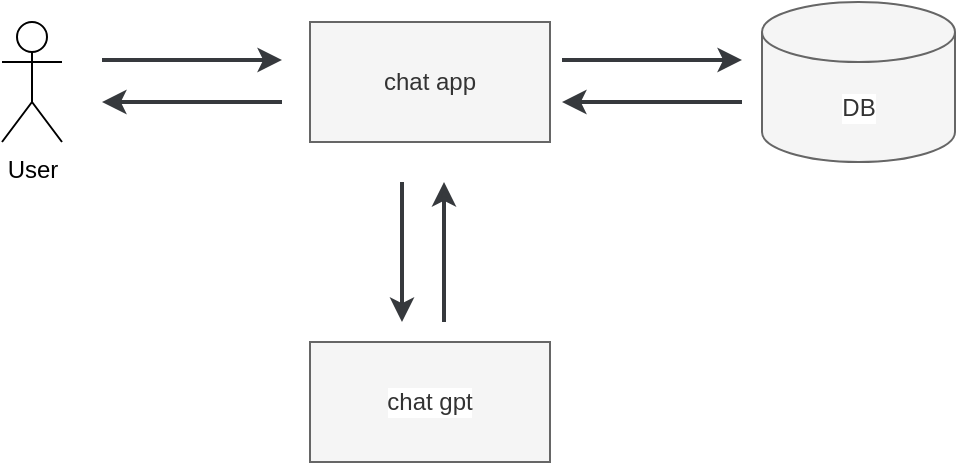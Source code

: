 <mxfile>
    <diagram id="7NsFs8UaC-70BnJKvzv4" name="ページ1">
        <mxGraphModel dx="680" dy="670" grid="1" gridSize="10" guides="1" tooltips="1" connect="1" arrows="1" fold="1" page="1" pageScale="1" pageWidth="827" pageHeight="1169" background="#ffffff" math="0" shadow="0">
            <root>
                <mxCell id="0"/>
                <mxCell id="1" parent="0"/>
                <mxCell id="5" value="User" style="shape=umlActor;verticalLabelPosition=bottom;verticalAlign=top;html=1;outlineConnect=0;strokeColor=#000000;fontColor=#000000;" vertex="1" parent="1">
                    <mxGeometry x="140" y="130" width="30" height="60" as="geometry"/>
                </mxCell>
                <mxCell id="6" value="chat app" style="rounded=0;whiteSpace=wrap;html=1;strokeColor=#666666;fontColor=#333333;fillColor=#f5f5f5;" vertex="1" parent="1">
                    <mxGeometry x="294" y="130" width="120" height="60" as="geometry"/>
                </mxCell>
                <mxCell id="7" value="DB" style="shape=cylinder3;whiteSpace=wrap;html=1;boundedLbl=1;backgroundOutline=1;size=15;labelBackgroundColor=#FFFFFF;strokeColor=#666666;fontColor=#333333;fillColor=#f5f5f5;" vertex="1" parent="1">
                    <mxGeometry x="520" y="120" width="96.5" height="80" as="geometry"/>
                </mxCell>
                <mxCell id="10" value="chat gpt" style="rounded=0;whiteSpace=wrap;html=1;labelBackgroundColor=#FFFFFF;strokeColor=#666666;fontColor=#333333;fillColor=#f5f5f5;" vertex="1" parent="1">
                    <mxGeometry x="294" y="290" width="120" height="60" as="geometry"/>
                </mxCell>
                <mxCell id="13" value="" style="endArrow=classic;html=1;fontColor=#000000;strokeColor=#36393d;strokeWidth=2;fillColor=#eeeeee;" edge="1" parent="1">
                    <mxGeometry width="50" height="50" relative="1" as="geometry">
                        <mxPoint x="190" y="149" as="sourcePoint"/>
                        <mxPoint x="280" y="149" as="targetPoint"/>
                    </mxGeometry>
                </mxCell>
                <mxCell id="14" value="" style="endArrow=classic;html=1;fontColor=#000000;strokeColor=#36393d;strokeWidth=2;fillColor=#eeeeee;" edge="1" parent="1">
                    <mxGeometry width="50" height="50" relative="1" as="geometry">
                        <mxPoint x="280" y="170" as="sourcePoint"/>
                        <mxPoint x="190" y="170" as="targetPoint"/>
                    </mxGeometry>
                </mxCell>
                <mxCell id="15" value="" style="endArrow=classic;html=1;fontColor=#000000;strokeColor=#36393d;strokeWidth=2;fillColor=#eeeeee;" edge="1" parent="1">
                    <mxGeometry width="50" height="50" relative="1" as="geometry">
                        <mxPoint x="340" y="210" as="sourcePoint"/>
                        <mxPoint x="340" y="280" as="targetPoint"/>
                    </mxGeometry>
                </mxCell>
                <mxCell id="16" value="" style="endArrow=classic;html=1;fontColor=#000000;strokeColor=#36393d;strokeWidth=2;fillColor=#eeeeee;" edge="1" parent="1">
                    <mxGeometry width="50" height="50" relative="1" as="geometry">
                        <mxPoint x="361" y="280" as="sourcePoint"/>
                        <mxPoint x="361" y="210" as="targetPoint"/>
                    </mxGeometry>
                </mxCell>
                <mxCell id="17" value="" style="endArrow=classic;html=1;fontColor=#000000;strokeColor=#36393d;strokeWidth=2;fillColor=#eeeeee;" edge="1" parent="1">
                    <mxGeometry width="50" height="50" relative="1" as="geometry">
                        <mxPoint x="420" y="149" as="sourcePoint"/>
                        <mxPoint x="510" y="149" as="targetPoint"/>
                    </mxGeometry>
                </mxCell>
                <mxCell id="18" value="" style="endArrow=classic;html=1;fontColor=#000000;strokeColor=#36393d;strokeWidth=2;fillColor=#eeeeee;" edge="1" parent="1">
                    <mxGeometry width="50" height="50" relative="1" as="geometry">
                        <mxPoint x="510" y="170" as="sourcePoint"/>
                        <mxPoint x="420" y="170" as="targetPoint"/>
                    </mxGeometry>
                </mxCell>
            </root>
        </mxGraphModel>
    </diagram>
</mxfile>